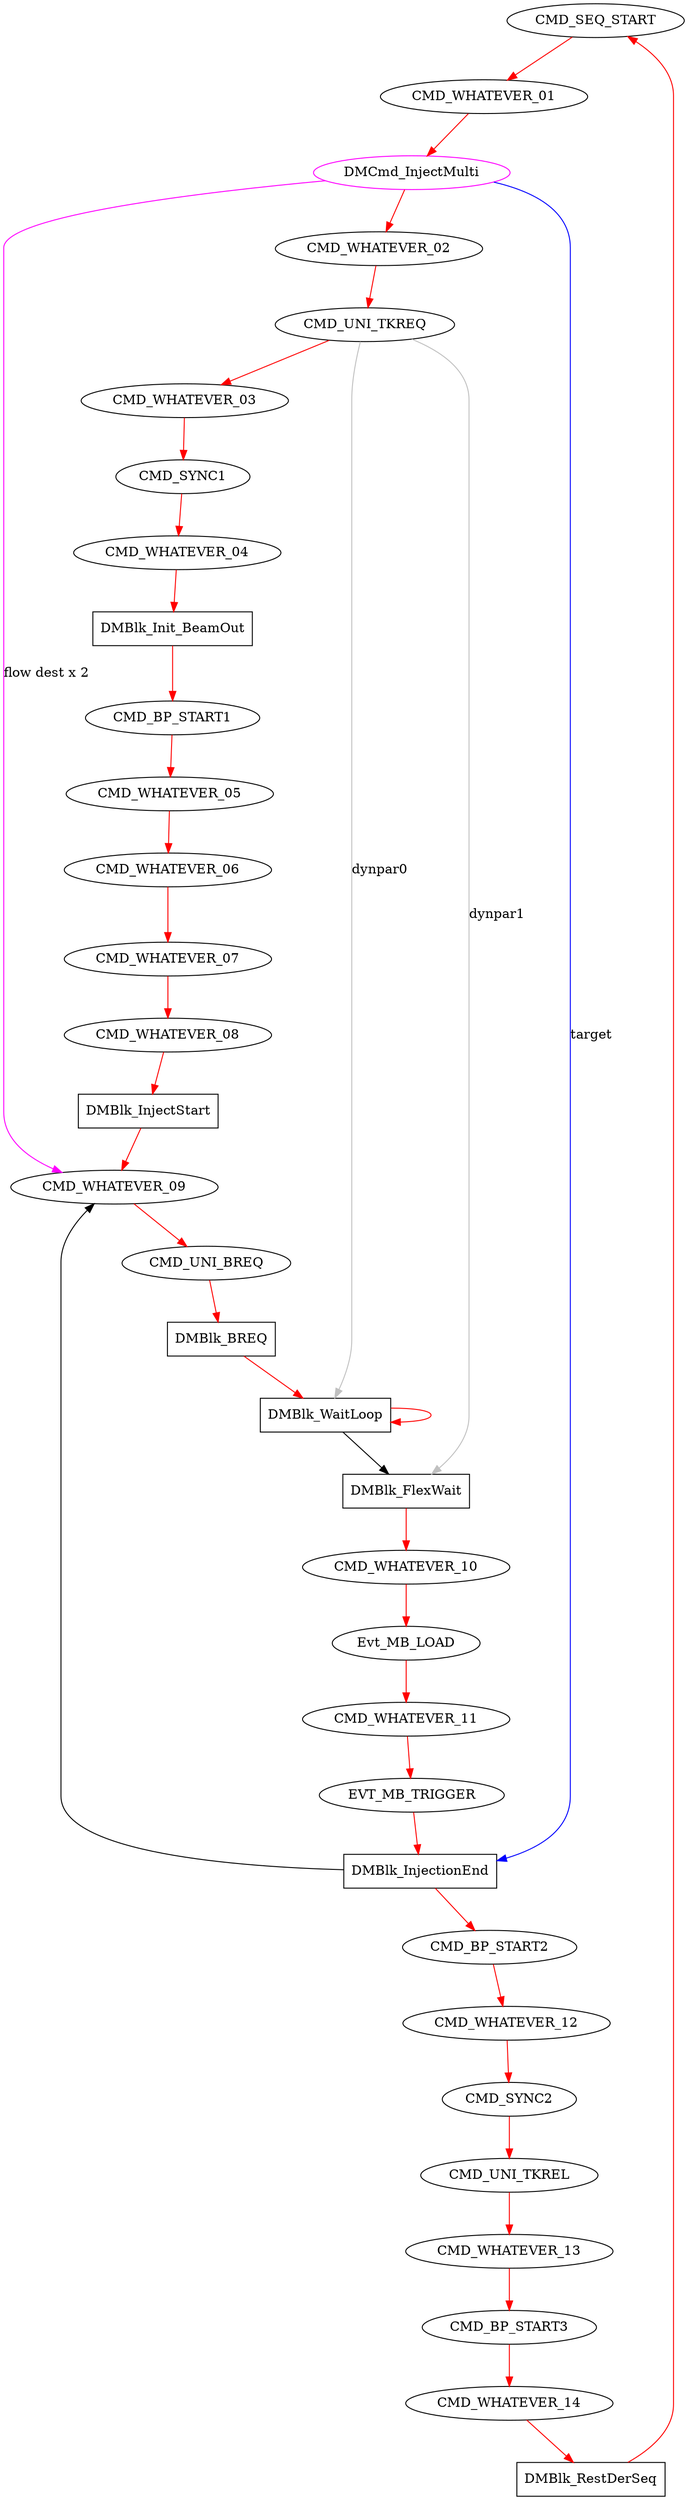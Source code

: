 digraph g {
name="UniPZv01";

graph [rankdir=TB, nodesep=0.6, mindist=0.6, ranksep=0.6, overlap=false]
node  [type="tmsg",   shape="rectangle", style="filled", fillcolor="white", color="black", cpu="3"]
edge  [type="defdst", color="red"]

/* Vorbereitung, TK Reservieren etc */
CMD_SEQ_START       [type="tmsg",      pattern="UNIPZ_GATEWAY", patentry="true",   toffs=        0, id="0x1fa2faa000000001", par="0x123", shape="oval"]; /* ARMFG=1 */
CMD_WHATEVER_01     [type="tmsg",      pattern="UNIPZ_GATEWAY",                    toffs=      100, id="0x1fa2faa000000002", par="0x456", shape="oval"];
DMCmd_InjectMulti   [type="flow",      pattern="UNIPZ_GATEWAY",                    toffs=      300, tValid=0, qty=1, color="magenta",     shape="oval"]; /* N Injektion = 2    */
CMD_WHATEVER_02     [type="tmsg",      pattern="UNIPZ_GATEWAY",                    toffs=      400, id="0x1fa2faa000000003", par="0x456", shape="oval"];
CMD_UNI_TKREQ       [type="tmsg",      pattern="UNIPZ_GATEWAY",                    toffs=      500, id="0x1fa215e000000001", par="0x0",   shape="oval"]; /* TK Request         */
CMD_WHATEVER_03     [type="tmsg",      pattern="UNIPZ_GATEWAY",                    toffs=     1000, id="0x1fa2faa000000004", par="0x456", shape="oval"];
CMD_SYNC1           [type="tmsg",      pattern="UNIPZ_GATEWAY",                    toffs= 28000000, id="0x1fa2faa000000005", par="0x456", shape="oval"]; /* 28 ms FG Vorlauf   */
CMD_WHATEVER_04     [type="tmsg",      pattern="UNIPZ_GATEWAY",                    toffs= 30000000, id="0x1fa2faa000000006", par="0x456", shape="oval"]; /* FG + FG Nachlauf   */
DMBlk_Init_BeamOut  [type="block",     pattern="UNIPZ_GATEWAY",                  tperiod=214000500];                                   /* Blocklaenge = toffs(TKREQ) + 214ms   */

/* Injektion (keine Loop) */
CMD_BP_START1       [type="tmsg",      pattern="UNIPZ_GATEWAY",                    toffs=        0, id="0x1fa2faa000000007", par="0x456", shape="oval"]; /* ARMFG=0            */
CMD_WHATEVER_05     [type="tmsg",      pattern="UNIPZ_GATEWAY",                    toffs= 28000000, id="0x1fa2faa000000008", par="0x456", shape="oval"]; /* 28ms FG Vorlauf    */
CMD_WHATEVER_06     [type="tmsg",      pattern="UNIPZ_GATEWAY",                    toffs= 30000000, id="0x1fa2faa000000009", par="0x456", shape="oval"]; /* 2ms FG after 28 ms */
CMD_WHATEVER_07     [type="tmsg",      pattern="UNIPZ_GATEWAY",                    toffs= 58000000, id="0x1fa2faa000000010", par="0x456", shape="oval"]; /* 28 ms FG Nachlauf  */
CMD_WHATEVER_08     [type="tmsg",      pattern="UNIPZ_GATEWAY",                    toffs= 70000000, id="0x1fa2faa000000011", par="0x456", shape="oval"]; /* 12 ms IRQ Nachlauf */
DMBlk_InjectStart   [type="block",     pattern="UNIPZ_GATEWAY",                  tperiod= 75000000];                                   
/* Injektion (Loop) */
CMD_WHATEVER_09     [type="tmsg",      pattern="UNIPZ_GATEWAY",                    toffs=        0, id="0x1fa2faa000000012", par="0x456", shape="oval"]; /* start loop         */
CMD_UNI_BREQ        [type="tmsg",      pattern="UNIPZ_GATEWAY",                    toffs= 30000000, id="0x1fa2160000000001", par="0x456", shape="oval"]; /* UNI Beam Request   */
DMBlk_BREQ          [type="block",     pattern="UNIPZ_GATEWAY",                  tperiod= 30001000];                                 
DMBlk_WaitLoop      [type="block",     pattern="UNIPZ_GATEWAY",                  tperiod=    10000, qil="1", qhi="1", qlo="1"];     /* langsamer Warteblock                    */
DMBlk_FlexWait      [type="block",     pattern="UNIPZ_GATEWAY",                  tperiod=    71111, qil="1", qhi="1", qlo="1"];     /* flexible Wartezeit, Gateway setzt Zeit! */
CMD_WHATEVER_10     [type="tmsg",      pattern="UNIPZ_GATEWAY",                    toffs=        0, id="0x1fa2faa000000013", par="0x456", shape="oval"]; /* exactly 1ms after EVT_READY_TO_SIS */
Evt_MB_LOAD         [type="tmsg",      pattern="UNIPZ_GATEWAY",                    toffs=  9000000, id="0x1fa2faa000000014", par="0x456", shape="oval"]; /* exactly 9ms after EVT_READY_TO_SIS */
CMD_WHATEVER_11     [type="tmsg",      pattern="UNIPZ_GATEWAY",                    toffs= 25000000, id="0x1fa2faa000000015", par="0x456", shape="oval"];
EVT_MB_TRIGGER      [type="tmsg",      pattern="UNIPZ_GATEWAY",                    toffs= 25000010, id="0x1fa2faa000000016", par="0x456", shape="oval"]; /* Bumper runter      */
DMBlk_InjectionEnd  [type="blockalign",pattern="UNIPZ_GATEWAY",                  tperiod= 26000000, qil="1", qhi="1", qlo="1"];                          /* Ende Injektion     */

/* Rest des Zyklus, Hochrampen, Flattop, Extraktion, Aufraeumen... */
CMD_BP_START2       [type="tmsg",      pattern="UNIPZ_GATEWAY",                    toffs=      500, id="0x1fa2faa000000017", par="0x456", shape="oval"]; /* ARMFG=1            */
CMD_WHATEVER_12     [type="tmsg",      pattern="UNIPZ_GATEWAY",                    toffs=     1000, id="0x1fa2faa000000018", par="0x456", shape="oval"];
CMD_SYNC2           [type="tmsg",      pattern="UNIPZ_GATEWAY",                    toffs= 28000000, id="0x1fa2faa000000019", par="0x456", shape="oval"]; /* 28 ms FG Vorlauf   */
CMD_UNI_TKREL       [type="tmsg",      pattern="UNIPZ_GATEWAY",                    toffs= 30000000, id="0x1fa215f000000001", par="0x456", shape="oval"]; /* TK Release         */
CMD_WHATEVER_13     [type="tmsg",      pattern="UNIPZ_GATEWAY",                    toffs=200000000, id="0x1fa2faa000000021", par="0x456", shape="oval"];
CMD_BP_START3       [type="tmsg",      pattern="UNIPZ_GATEWAY",                    toffs=500000000, id="0x1fa2faa000000022", par="0x456", shape="oval"]; /* ARMFG=0            */
CMD_WHATEVER_14     [type="tmsg",      pattern="UNIPZ_GATEWAY",                    toffs=500000100, id="0x1fa2faa000000023", par="0x456", shape="oval"];
DMBlk_RestDerSeq    [type="block",     pattern="UNIPZ_GATEWAY", patexit="true", tperiod= 550000000, qil="1", qhi="1", qlo="1"];                          /* Aufraeumen usw     */

/* Vorbereitung */
CMD_SEQ_START -> CMD_WHATEVER_01 -> DMCmd_InjectMulti -> CMD_WHATEVER_02 -> CMD_UNI_TKREQ -> CMD_WHATEVER_03 -> CMD_SYNC1 -> CMD_WHATEVER_04 -> DMBlk_Init_BeamOut -> CMD_BP_START1;

/* Injektion (keine Loop) */
CMD_BP_START1 -> CMD_WHATEVER_05 -> CMD_WHATEVER_06 -> CMD_WHATEVER_07 -> CMD_WHATEVER_08 -> DMBlk_InjectStart -> CMD_WHATEVER_09;

/* Definition des Kommandos: Loop fuer mehrfache Injektion */
DMCmd_InjectMulti  -> DMBlk_InjectionEnd [type="target",  color="blue",    label="target"];
DMCmd_InjectMulti  -> CMD_WHATEVER_09     [type="flowdst", color="magenta", label="flow dest x 2"];

/* Definition der Werte des 64bit Parameterfelds, welche via Message CMD_UNI_TKREQ an das Gateway geschickt werden */
CMD_UNI_TKREQ  -> DMBlk_WaitLoop      [type="dynpar0", color="grey", label="dynpar0"];  /* Adresse des Blocks fuer langsames Warten */
CMD_UNI_TKREQ  -> DMBlk_FlexWait      [type="dynpar1", color="grey", label="dynpar1"];  /* Adresse des Blocks fuer flexibles 'schnelles' Warten */

/* Injektion (Loop): */
CMD_WHATEVER_09 -> CMD_UNI_BREQ  -> DMBlk_BREQ -> DMBlk_WaitLoop -> DMBlk_WaitLoop;
/* Injektion Teil 2: Alternative: statt langsames Warten weiter bis zum Block fuer flexibles 'schnelles' Warten */
DMBlk_WaitLoop       -> DMBlk_FlexWait [type="altdst", color="black"];
/* Injektion Teil 3: weiter bis zum Ende der Injektion */
DMBlk_FlexWait -> CMD_WHATEVER_10 -> Evt_MB_LOAD -> CMD_WHATEVER_11 -> EVT_MB_TRIGGER -> DMBlk_InjectionEnd;
/* Entweder: neue Iteration der Loop */
DMBlk_InjectionEnd -> CMD_WHATEVER_09 [type="altdst", color="black"];

/* Oder: Rest des Zyklus */
DMBlk_InjectionEnd -> CMD_BP_START2 -> CMD_WHATEVER_12 -> CMD_SYNC2 -> CMD_UNI_TKREL -> CMD_WHATEVER_13 -> CMD_BP_START3 -> CMD_WHATEVER_14 -> DMBlk_RestDerSeq -> CMD_SEQ_START;

}

